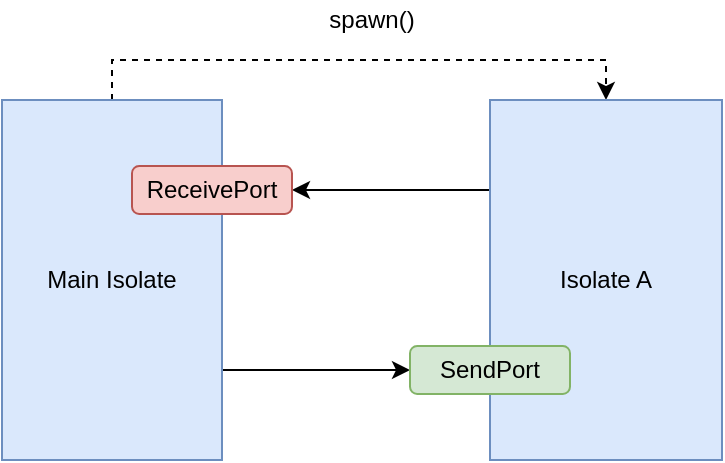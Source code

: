<mxfile version="13.6.6" type="github"><diagram id="N6h0IwysrFY61cbsOLSE" name="Page-1"><mxGraphModel dx="782" dy="437" grid="1" gridSize="10" guides="1" tooltips="1" connect="1" arrows="1" fold="1" page="1" pageScale="1" pageWidth="827" pageHeight="1169" math="0" shadow="0"><root><mxCell id="0"/><mxCell id="1" parent="0"/><mxCell id="VxoyZ4q7r2V5iikZeQsP-16" style="edgeStyle=orthogonalEdgeStyle;rounded=0;orthogonalLoop=1;jettySize=auto;html=1;exitX=1;exitY=0.75;exitDx=0;exitDy=0;entryX=0;entryY=0.5;entryDx=0;entryDy=0;" parent="1" source="VxoyZ4q7r2V5iikZeQsP-2" target="VxoyZ4q7r2V5iikZeQsP-15" edge="1"><mxGeometry relative="1" as="geometry"/></mxCell><mxCell id="VxoyZ4q7r2V5iikZeQsP-17" style="edgeStyle=orthogonalEdgeStyle;rounded=0;orthogonalLoop=1;jettySize=auto;html=1;exitX=0.5;exitY=0;exitDx=0;exitDy=0;entryX=0.5;entryY=0;entryDx=0;entryDy=0;dashed=1;" parent="1" source="VxoyZ4q7r2V5iikZeQsP-2" target="VxoyZ4q7r2V5iikZeQsP-3" edge="1"><mxGeometry relative="1" as="geometry"/></mxCell><mxCell id="VxoyZ4q7r2V5iikZeQsP-2" value="Main Isolate" style="rounded=0;whiteSpace=wrap;html=1;fillColor=#dae8fc;strokeColor=#6c8ebf;" parent="1" vertex="1"><mxGeometry x="170" y="260" width="110" height="180" as="geometry"/></mxCell><mxCell id="VxoyZ4q7r2V5iikZeQsP-14" style="edgeStyle=orthogonalEdgeStyle;rounded=0;orthogonalLoop=1;jettySize=auto;html=1;exitX=0;exitY=0.25;exitDx=0;exitDy=0;entryX=1;entryY=0.5;entryDx=0;entryDy=0;" parent="1" source="VxoyZ4q7r2V5iikZeQsP-3" target="VxoyZ4q7r2V5iikZeQsP-9" edge="1"><mxGeometry relative="1" as="geometry"/></mxCell><mxCell id="VxoyZ4q7r2V5iikZeQsP-3" value="Isolate A" style="rounded=0;whiteSpace=wrap;html=1;fillColor=#dae8fc;strokeColor=#6c8ebf;" parent="1" vertex="1"><mxGeometry x="414" y="260" width="116" height="180" as="geometry"/></mxCell><mxCell id="VxoyZ4q7r2V5iikZeQsP-7" value="spawn()" style="text;html=1;strokeColor=none;fillColor=none;align=center;verticalAlign=middle;whiteSpace=wrap;rounded=0;" parent="1" vertex="1"><mxGeometry x="330" y="210" width="50" height="20" as="geometry"/></mxCell><mxCell id="VxoyZ4q7r2V5iikZeQsP-9" value="&lt;span&gt;ReceivePort&lt;/span&gt;" style="rounded=1;whiteSpace=wrap;html=1;fillColor=#f8cecc;strokeColor=#b85450;" parent="1" vertex="1"><mxGeometry x="235" y="293" width="80" height="24" as="geometry"/></mxCell><mxCell id="VxoyZ4q7r2V5iikZeQsP-15" value="&lt;span&gt;SendPort&lt;/span&gt;" style="rounded=1;whiteSpace=wrap;html=1;fillColor=#d5e8d4;strokeColor=#82b366;" parent="1" vertex="1"><mxGeometry x="374" y="383" width="80" height="24" as="geometry"/></mxCell></root></mxGraphModel></diagram></mxfile>